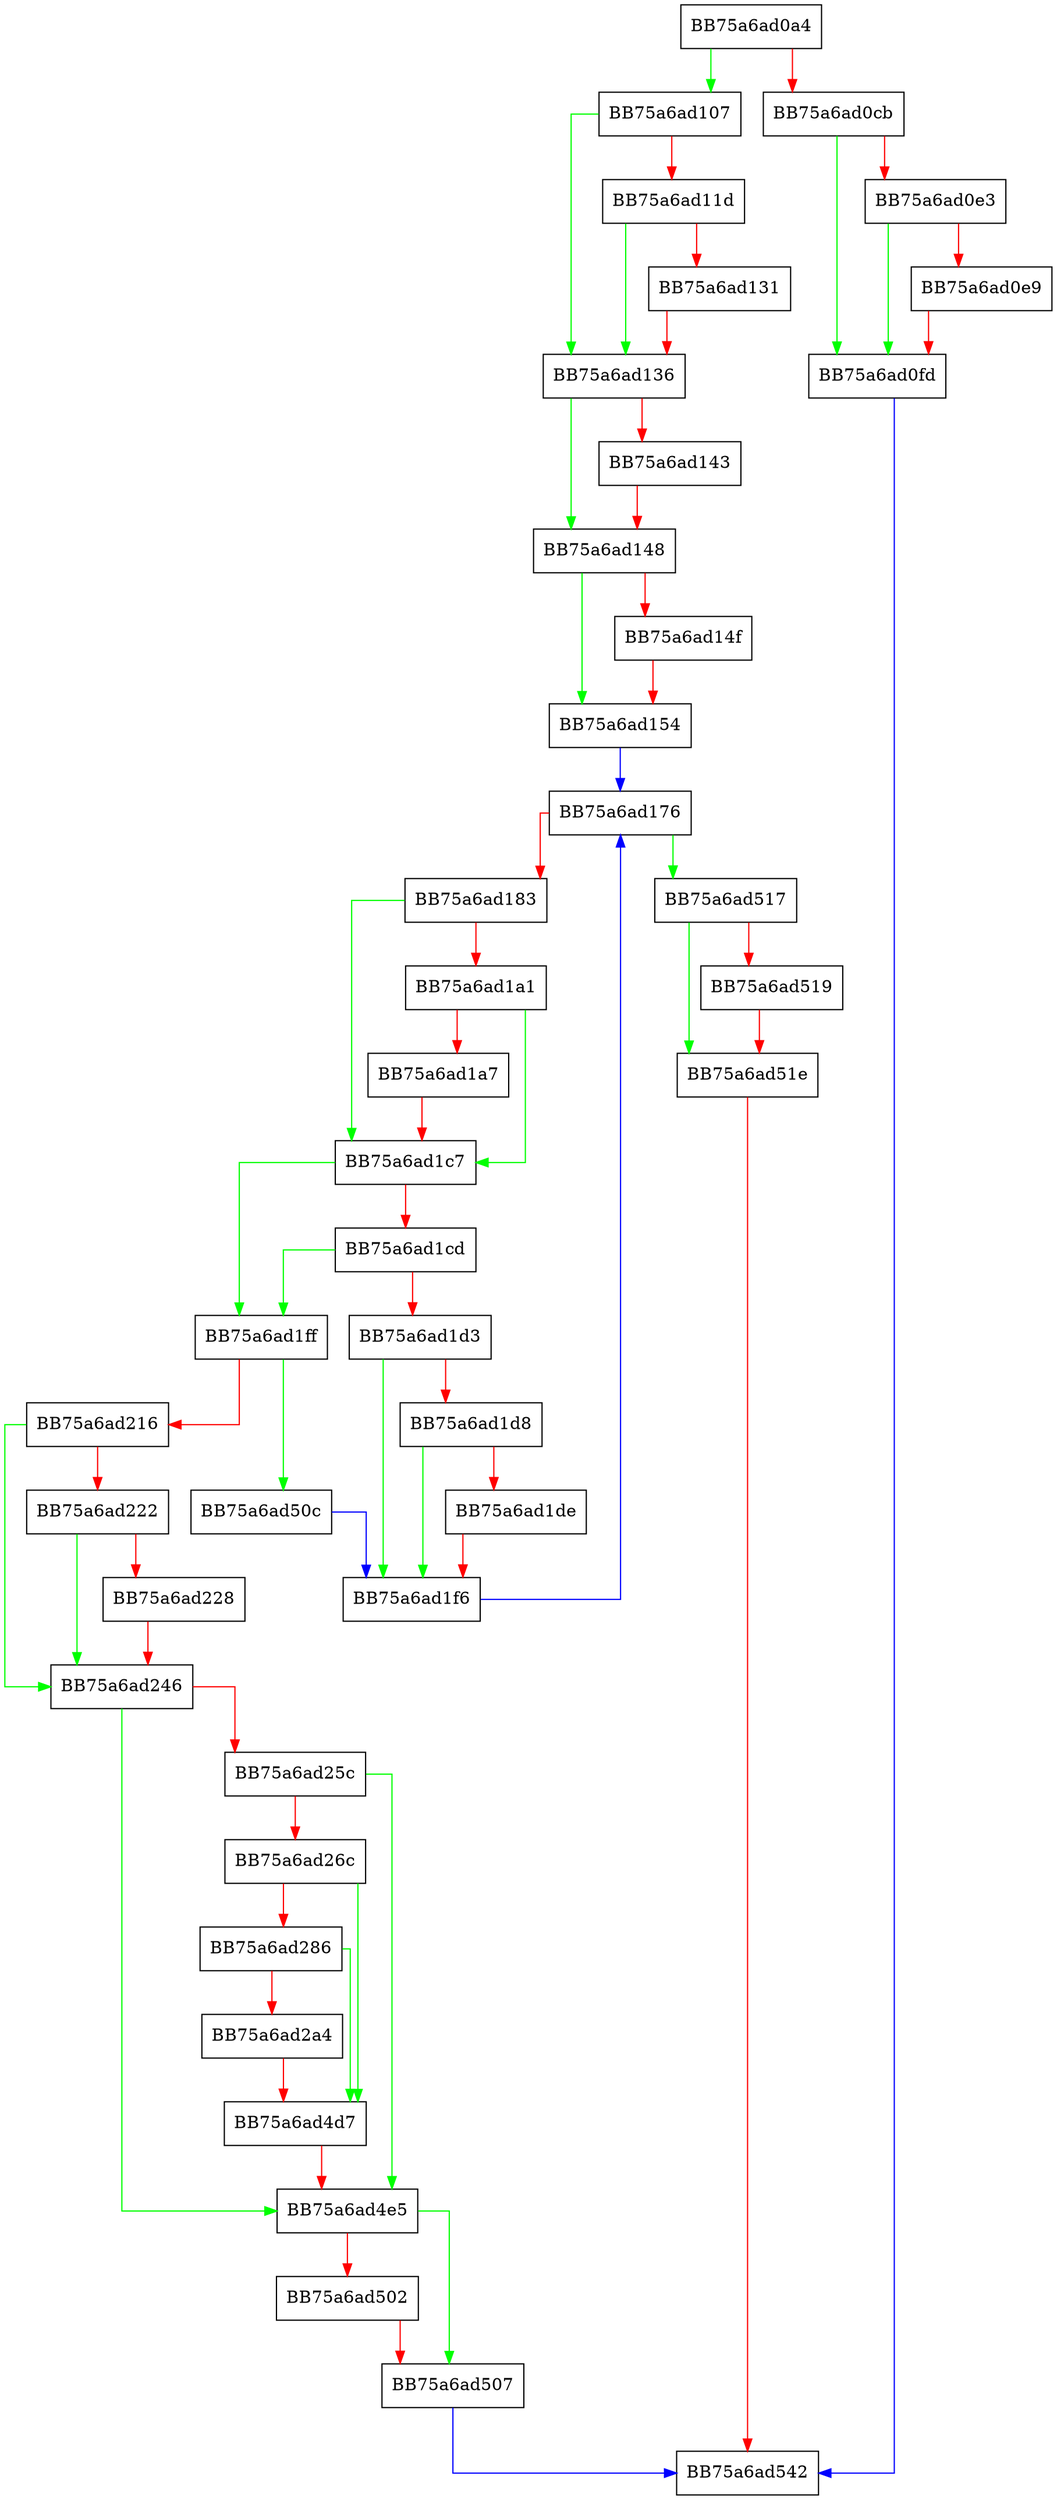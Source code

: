 digraph Initialize {
  node [shape="box"];
  graph [splines=ortho];
  BB75a6ad0a4 -> BB75a6ad107 [color="green"];
  BB75a6ad0a4 -> BB75a6ad0cb [color="red"];
  BB75a6ad0cb -> BB75a6ad0fd [color="green"];
  BB75a6ad0cb -> BB75a6ad0e3 [color="red"];
  BB75a6ad0e3 -> BB75a6ad0fd [color="green"];
  BB75a6ad0e3 -> BB75a6ad0e9 [color="red"];
  BB75a6ad0e9 -> BB75a6ad0fd [color="red"];
  BB75a6ad0fd -> BB75a6ad542 [color="blue"];
  BB75a6ad107 -> BB75a6ad136 [color="green"];
  BB75a6ad107 -> BB75a6ad11d [color="red"];
  BB75a6ad11d -> BB75a6ad136 [color="green"];
  BB75a6ad11d -> BB75a6ad131 [color="red"];
  BB75a6ad131 -> BB75a6ad136 [color="red"];
  BB75a6ad136 -> BB75a6ad148 [color="green"];
  BB75a6ad136 -> BB75a6ad143 [color="red"];
  BB75a6ad143 -> BB75a6ad148 [color="red"];
  BB75a6ad148 -> BB75a6ad154 [color="green"];
  BB75a6ad148 -> BB75a6ad14f [color="red"];
  BB75a6ad14f -> BB75a6ad154 [color="red"];
  BB75a6ad154 -> BB75a6ad176 [color="blue"];
  BB75a6ad176 -> BB75a6ad517 [color="green"];
  BB75a6ad176 -> BB75a6ad183 [color="red"];
  BB75a6ad183 -> BB75a6ad1c7 [color="green"];
  BB75a6ad183 -> BB75a6ad1a1 [color="red"];
  BB75a6ad1a1 -> BB75a6ad1c7 [color="green"];
  BB75a6ad1a1 -> BB75a6ad1a7 [color="red"];
  BB75a6ad1a7 -> BB75a6ad1c7 [color="red"];
  BB75a6ad1c7 -> BB75a6ad1ff [color="green"];
  BB75a6ad1c7 -> BB75a6ad1cd [color="red"];
  BB75a6ad1cd -> BB75a6ad1ff [color="green"];
  BB75a6ad1cd -> BB75a6ad1d3 [color="red"];
  BB75a6ad1d3 -> BB75a6ad1f6 [color="green"];
  BB75a6ad1d3 -> BB75a6ad1d8 [color="red"];
  BB75a6ad1d8 -> BB75a6ad1f6 [color="green"];
  BB75a6ad1d8 -> BB75a6ad1de [color="red"];
  BB75a6ad1de -> BB75a6ad1f6 [color="red"];
  BB75a6ad1f6 -> BB75a6ad176 [color="blue"];
  BB75a6ad1ff -> BB75a6ad50c [color="green"];
  BB75a6ad1ff -> BB75a6ad216 [color="red"];
  BB75a6ad216 -> BB75a6ad246 [color="green"];
  BB75a6ad216 -> BB75a6ad222 [color="red"];
  BB75a6ad222 -> BB75a6ad246 [color="green"];
  BB75a6ad222 -> BB75a6ad228 [color="red"];
  BB75a6ad228 -> BB75a6ad246 [color="red"];
  BB75a6ad246 -> BB75a6ad4e5 [color="green"];
  BB75a6ad246 -> BB75a6ad25c [color="red"];
  BB75a6ad25c -> BB75a6ad4e5 [color="green"];
  BB75a6ad25c -> BB75a6ad26c [color="red"];
  BB75a6ad26c -> BB75a6ad4d7 [color="green"];
  BB75a6ad26c -> BB75a6ad286 [color="red"];
  BB75a6ad286 -> BB75a6ad4d7 [color="green"];
  BB75a6ad286 -> BB75a6ad2a4 [color="red"];
  BB75a6ad2a4 -> BB75a6ad4d7 [color="red"];
  BB75a6ad4d7 -> BB75a6ad4e5 [color="red"];
  BB75a6ad4e5 -> BB75a6ad507 [color="green"];
  BB75a6ad4e5 -> BB75a6ad502 [color="red"];
  BB75a6ad502 -> BB75a6ad507 [color="red"];
  BB75a6ad507 -> BB75a6ad542 [color="blue"];
  BB75a6ad50c -> BB75a6ad1f6 [color="blue"];
  BB75a6ad517 -> BB75a6ad51e [color="green"];
  BB75a6ad517 -> BB75a6ad519 [color="red"];
  BB75a6ad519 -> BB75a6ad51e [color="red"];
  BB75a6ad51e -> BB75a6ad542 [color="red"];
}
